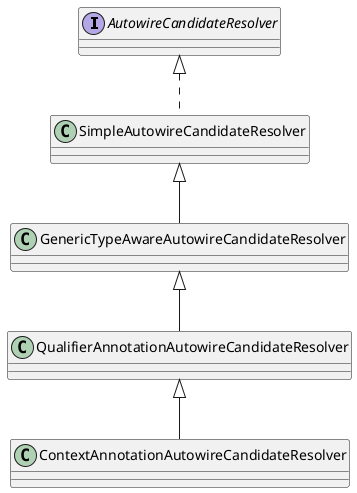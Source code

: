 @startuml
'https://plantuml.com/class-diagram

interface AutowireCandidateResolver
class SimpleAutowireCandidateResolver implements AutowireCandidateResolver
class GenericTypeAwareAutowireCandidateResolver extends SimpleAutowireCandidateResolver
class QualifierAnnotationAutowireCandidateResolver extends GenericTypeAwareAutowireCandidateResolver
class ContextAnnotationAutowireCandidateResolver extends QualifierAnnotationAutowireCandidateResolver



@enduml